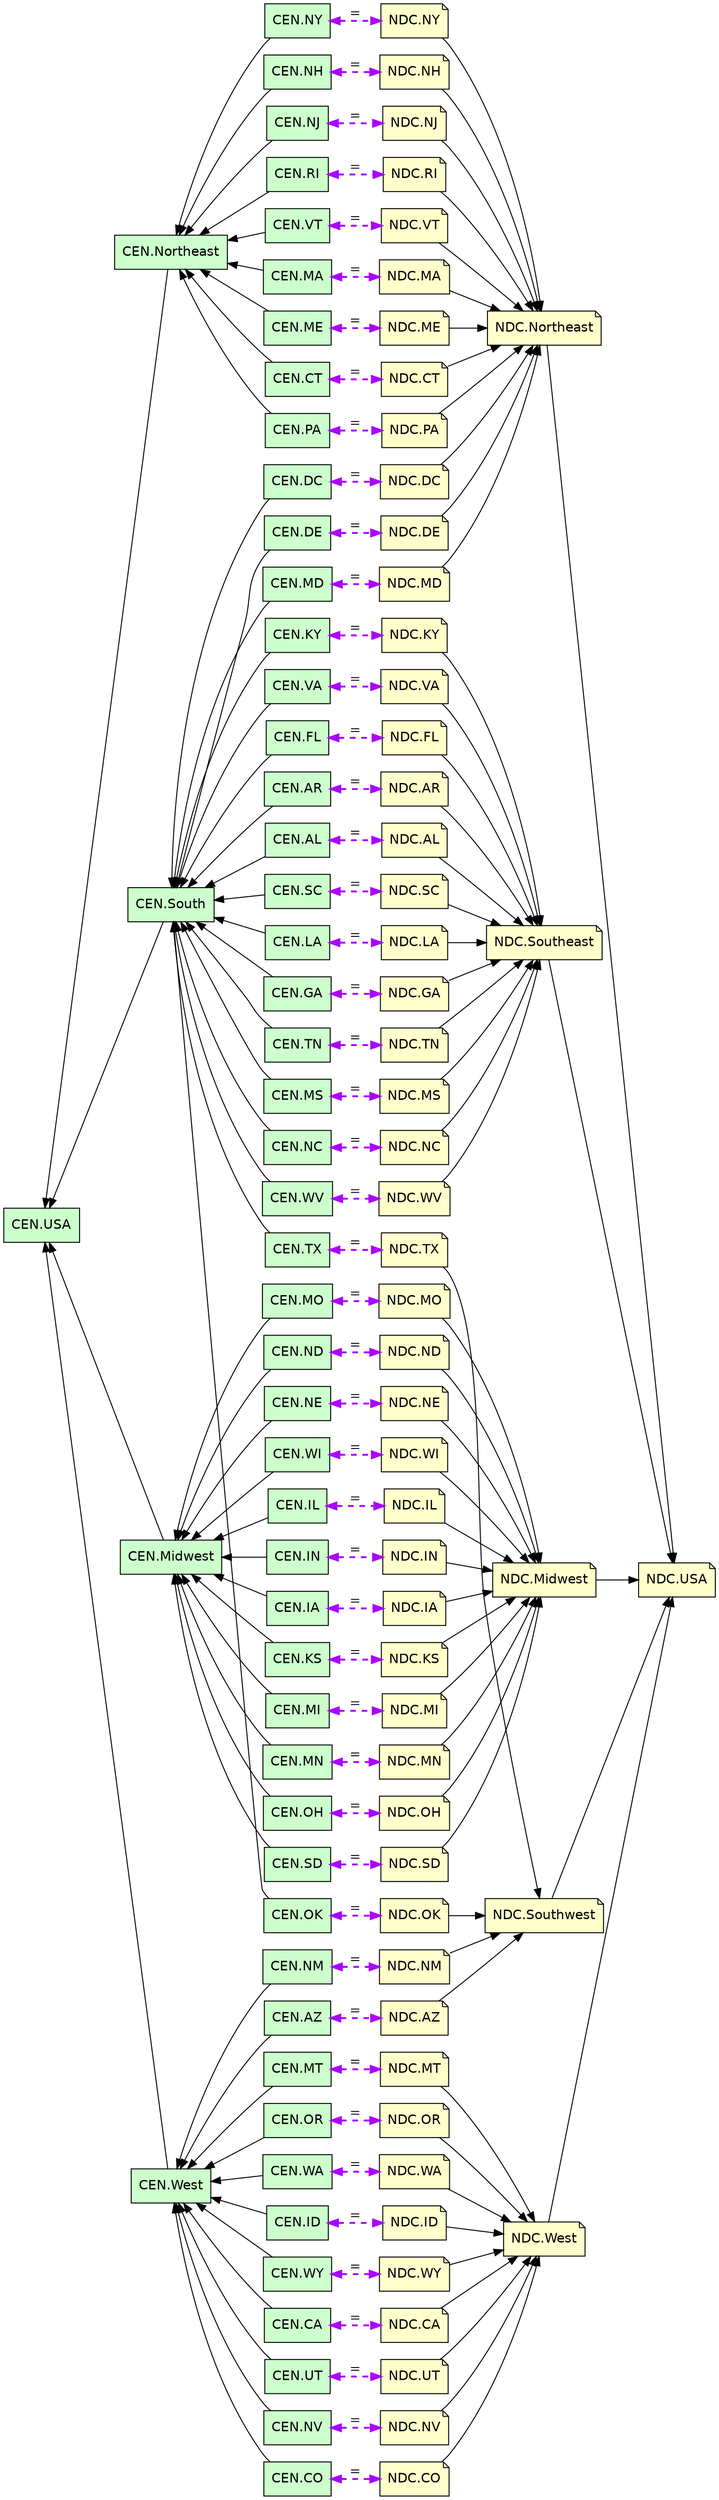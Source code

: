 digraph{
rankdir=LR
node[shape=circle style=filled fillcolor="#FFFFFF"] 
node[shape=box style=filled fillcolor="#CCFFCC" fontname="helvetica"] 
"CEN.IL"
"CEN.IN"
"CEN.RI"
"CEN.IA"
"CEN.WV"
"CEN.KS"
"CEN.KY"
"CEN.TX"
"CEN.Northeast"
"CEN.South"
"CEN.ID"
"CEN.TN"
"CEN.WY"
"CEN.VT"
"CEN.MS"
"CEN.MT"
"CEN.MA"
"CEN.USA"
"CEN.ME"
"CEN.MD"
"CEN.MI"
"CEN.MN"
"CEN.DC"
"CEN.DE"
"CEN.OR"
"CEN.OH"
"CEN.VA"
"CEN.FL"
"CEN.AR"
"CEN.AZ"
"CEN.AL"
"CEN.OK"
"CEN.CT"
"CEN.CO"
"CEN.CA"
"CEN.SD"
"CEN.SC"
"CEN.Midwest"
"CEN.LA"
"CEN.MO"
"CEN.UT"
"CEN.GA"
"CEN.PA"
"CEN.West"
"CEN.NY"
"CEN.NV"
"CEN.NM"
"CEN.WA"
"CEN.NH"
"CEN.NJ"
"CEN.ND"
"CEN.NE"
"CEN.WI"
"CEN.NC"
node[shape=circle style=filled fillcolor="#FFFFFF"] 
node[shape=note style=filled fillcolor="#FFFFCC" fontname="helvetica"] 
"NDC.ID"
"NDC.IA"
"NDC.IL"
"NDC.IN"
"NDC.PA"
"NDC.Southeast"
"NDC.GA"
"NDC.NV"
"NDC.NY"
"NDC.NE"
"NDC.ND"
"NDC.NC"
"NDC.NM"
"NDC.NH"
"NDC.NJ"
"NDC.WY"
"NDC.WV"
"NDC.WI"
"NDC.WA"
"NDC.LA"
"NDC.UT"
"NDC.CT"
"NDC.CA"
"NDC.CO"
"NDC.West"
"NDC.Northeast"
"NDC.SD"
"NDC.AZ"
"NDC.AR"
"NDC.AL"
"NDC.VT"
"NDC.VA"
"NDC.OR"
"NDC.OK"
"NDC.OH"
"NDC.TN"
"NDC.FL"
"NDC.ME"
"NDC.MS"
"NDC.MT"
"NDC.MA"
"NDC.MD"
"NDC.MI"
"NDC.TX"
"NDC.MN"
"NDC.MO"
"NDC.SC"
"NDC.Midwest"
"NDC.RI"
"NDC.Southwest"
"NDC.DE"
"NDC.DC"
"NDC.KY"
"NDC.KS"
"NDC.USA"
edge[style=solid color="#000000" constraint=true penwidth=1 dir=forward]
edge[style=solid color="#000000" constraint=true penwidth=1 dir=forward]
"CEN.South" -> "CEN.VA" [dir=back]
"CEN.West" -> "CEN.UT" [dir=back]
"CEN.South" -> "CEN.GA" [dir=back]
"CEN.Midwest" -> "CEN.KS" [dir=back]
"CEN.Midwest" -> "CEN.ND" [dir=back]
"CEN.Midwest" -> "CEN.SD" [dir=back]
"CEN.Northeast" -> "CEN.NY" [dir=back]
"CEN.Northeast" -> "CEN.CT" [dir=back]
"CEN.Midwest" -> "CEN.IA" [dir=back]
"CEN.West" -> "CEN.MT" [dir=back]
"CEN.West" -> "CEN.CO" [dir=back]
"CEN.South" -> "CEN.TN" [dir=back]
"CEN.Northeast" -> "CEN.PA" [dir=back]
"CEN.Northeast" -> "CEN.VT" [dir=back]
"CEN.West" -> "CEN.NV" [dir=back]
"CEN.Northeast" -> "CEN.NH" [dir=back]
"CEN.South" -> "CEN.MD" [dir=back]
"CEN.USA" -> "CEN.Midwest" [dir=back]
"CEN.Midwest" -> "CEN.MI" [dir=back]
"CEN.South" -> "CEN.FL" [dir=back]
"CEN.Northeast" -> "CEN.NJ" [dir=back]
"CEN.Midwest" -> "CEN.MO" [dir=back]
"CEN.South" -> "CEN.DC" [dir=back]
"CEN.South" -> "CEN.DE" [dir=back]
"CEN.West" -> "CEN.NM" [dir=back]
"CEN.Midwest" -> "CEN.MN" [dir=back]
"CEN.South" -> "CEN.MS" [dir=back]
"CEN.South" -> "CEN.LA" [dir=back]
"CEN.Northeast" -> "CEN.RI" [dir=back]
"CEN.Midwest" -> "CEN.IN" [dir=back]
"CEN.West" -> "CEN.WA" [dir=back]
"CEN.South" -> "CEN.KY" [dir=back]
"CEN.West" -> "CEN.CA" [dir=back]
"CEN.West" -> "CEN.WY" [dir=back]
"CEN.South" -> "CEN.OK" [dir=back]
"CEN.Midwest" -> "CEN.NE" [dir=back]
"CEN.West" -> "CEN.ID" [dir=back]
"CEN.USA" -> "CEN.South" [dir=back]
"CEN.South" -> "CEN.AR" [dir=back]
"CEN.Midwest" -> "CEN.IL" [dir=back]
"CEN.Midwest" -> "CEN.OH" [dir=back]
"CEN.West" -> "CEN.OR" [dir=back]
"CEN.South" -> "CEN.NC" [dir=back]
"CEN.Northeast" -> "CEN.MA" [dir=back]
"CEN.South" -> "CEN.WV" [dir=back]
"CEN.Midwest" -> "CEN.WI" [dir=back]
"CEN.South" -> "CEN.SC" [dir=back]
"CEN.South" -> "CEN.TX" [dir=back]
"CEN.South" -> "CEN.AL" [dir=back]
"CEN.Northeast" -> "CEN.ME" [dir=back]
"CEN.USA" -> "CEN.West" [dir=back]
"CEN.USA" -> "CEN.Northeast" [dir=back]
"CEN.West" -> "CEN.AZ" [dir=back]
edge[style=solid color="#000000" constraint=true penwidth=1 dir=forward]
edge[style=solid color="#000000" constraint=true penwidth=1 dir=forward]
"NDC.VT" -> "NDC.Northeast"
"NDC.MI" -> "NDC.Midwest"
"NDC.TX" -> "NDC.Southwest"
"NDC.ID" -> "NDC.West"
"NDC.NM" -> "NDC.Southwest"
"NDC.West" -> "NDC.USA"
"NDC.VA" -> "NDC.Southeast"
"NDC.SD" -> "NDC.Midwest"
"NDC.NY" -> "NDC.Northeast"
"NDC.AZ" -> "NDC.Southwest"
"NDC.SC" -> "NDC.Southeast"
"NDC.ME" -> "NDC.Northeast"
"NDC.MT" -> "NDC.West"
"NDC.DC" -> "NDC.Northeast"
"NDC.WY" -> "NDC.West"
"NDC.WV" -> "NDC.Southeast"
"NDC.LA" -> "NDC.Southeast"
"NDC.IL" -> "NDC.Midwest"
"NDC.AL" -> "NDC.Southeast"
"NDC.CT" -> "NDC.Northeast"
"NDC.IN" -> "NDC.Midwest"
"NDC.NV" -> "NDC.West"
"NDC.CA" -> "NDC.West"
"NDC.KS" -> "NDC.Midwest"
"NDC.DE" -> "NDC.Northeast"
"NDC.Midwest" -> "NDC.USA"
"NDC.UT" -> "NDC.West"
"NDC.NJ" -> "NDC.Northeast"
"NDC.MO" -> "NDC.Midwest"
"NDC.OK" -> "NDC.Southwest"
"NDC.NE" -> "NDC.Midwest"
"NDC.FL" -> "NDC.Southeast"
"NDC.MS" -> "NDC.Southeast"
"NDC.AR" -> "NDC.Southeast"
"NDC.GA" -> "NDC.Southeast"
"NDC.CO" -> "NDC.West"
"NDC.KY" -> "NDC.Southeast"
"NDC.TN" -> "NDC.Southeast"
"NDC.NC" -> "NDC.Southeast"
"NDC.WA" -> "NDC.West"
"NDC.Northeast" -> "NDC.USA"
"NDC.PA" -> "NDC.Northeast"
"NDC.ND" -> "NDC.Midwest"
"NDC.MD" -> "NDC.Northeast"
"NDC.OH" -> "NDC.Midwest"
"NDC.WI" -> "NDC.Midwest"
"NDC.RI" -> "NDC.Northeast"
"NDC.Southeast" -> "NDC.USA"
"NDC.Southwest" -> "NDC.USA"
"NDC.OR" -> "NDC.West"
"NDC.MN" -> "NDC.Midwest"
"NDC.NH" -> "NDC.Northeast"
"NDC.IA" -> "NDC.Midwest"
"NDC.MA" -> "NDC.Northeast"
edge[style=solid color="#000000" constraint=true penwidth=1 dir=forward]
edge[style=dashed color="#AA00FF" constraint=true penwidth=2 dir=both]
"CEN.AL" -> "NDC.AL" [label="="]
"CEN.CO" -> "NDC.CO" [label="="]
"CEN.PA" -> "NDC.PA" [label="="]
"CEN.ND" -> "NDC.ND" [label="="]
"CEN.KY" -> "NDC.KY" [label="="]
"CEN.SD" -> "NDC.SD" [label="="]
"CEN.DC" -> "NDC.DC" [label="="]
"CEN.WI" -> "NDC.WI" [label="="]
"CEN.MT" -> "NDC.MT" [label="="]
"CEN.GA" -> "NDC.GA" [label="="]
"CEN.CT" -> "NDC.CT" [label="="]
"CEN.NE" -> "NDC.NE" [label="="]
"CEN.WA" -> "NDC.WA" [label="="]
"CEN.AZ" -> "NDC.AZ" [label="="]
"CEN.MS" -> "NDC.MS" [label="="]
"CEN.AR" -> "NDC.AR" [label="="]
"CEN.OR" -> "NDC.OR" [label="="]
"CEN.MD" -> "NDC.MD" [label="="]
"CEN.LA" -> "NDC.LA" [label="="]
"CEN.NH" -> "NDC.NH" [label="="]
"CEN.WV" -> "NDC.WV" [label="="]
"CEN.MA" -> "NDC.MA" [label="="]
"CEN.SC" -> "NDC.SC" [label="="]
"CEN.IA" -> "NDC.IA" [label="="]
"CEN.IL" -> "NDC.IL" [label="="]
"CEN.TX" -> "NDC.TX" [label="="]
"CEN.NY" -> "NDC.NY" [label="="]
"CEN.NM" -> "NDC.NM" [label="="]
"CEN.NC" -> "NDC.NC" [label="="]
"CEN.TN" -> "NDC.TN" [label="="]
"CEN.DE" -> "NDC.DE" [label="="]
"CEN.VA" -> "NDC.VA" [label="="]
"CEN.MO" -> "NDC.MO" [label="="]
"CEN.IN" -> "NDC.IN" [label="="]
"CEN.MN" -> "NDC.MN" [label="="]
"CEN.UT" -> "NDC.UT" [label="="]
"CEN.VT" -> "NDC.VT" [label="="]
"CEN.WY" -> "NDC.WY" [label="="]
"CEN.MI" -> "NDC.MI" [label="="]
"CEN.KS" -> "NDC.KS" [label="="]
"CEN.NV" -> "NDC.NV" [label="="]
"CEN.ID" -> "NDC.ID" [label="="]
"CEN.ME" -> "NDC.ME" [label="="]
"CEN.OK" -> "NDC.OK" [label="="]
"CEN.CA" -> "NDC.CA" [label="="]
"CEN.FL" -> "NDC.FL" [label="="]
"CEN.RI" -> "NDC.RI" [label="="]
"CEN.OH" -> "NDC.OH" [label="="]
"CEN.NJ" -> "NDC.NJ" [label="="]
}
